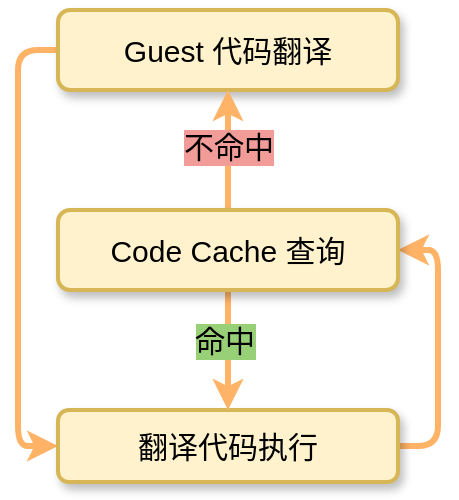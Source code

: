 <mxfile version="18.0.6" type="device"><diagram id="6A33YNNAumB7MYZeX0kF" name="第 1 页"><mxGraphModel dx="1422" dy="878" grid="1" gridSize="10" guides="1" tooltips="1" connect="1" arrows="1" fold="1" page="1" pageScale="1" pageWidth="1169" pageHeight="827" math="0" shadow="0"><root><mxCell id="0"/><mxCell id="1" parent="0"/><mxCell id="HFxFIARsH69i7TdEn2C6-12" style="edgeStyle=orthogonalEdgeStyle;shape=connector;rounded=1;orthogonalLoop=1;jettySize=auto;html=1;exitX=0;exitY=0.5;exitDx=0;exitDy=0;entryX=0;entryY=0.5;entryDx=0;entryDy=0;labelBackgroundColor=default;fontFamily=Helvetica;fontSize=15;fontColor=default;endArrow=classic;strokeColor=#FFB366;strokeWidth=3;" parent="1" source="HFxFIARsH69i7TdEn2C6-1" target="HFxFIARsH69i7TdEn2C6-2" edge="1"><mxGeometry relative="1" as="geometry"/></mxCell><mxCell id="HFxFIARsH69i7TdEn2C6-1" value="Guest 代码翻译" style="rounded=1;whiteSpace=wrap;html=1;fillColor=#fff2cc;strokeColor=#d6b656;fontSize=15;gradientColor=none;strokeWidth=2;glass=0;sketch=0;shadow=1;" parent="1" vertex="1"><mxGeometry x="300" y="120" width="170" height="40" as="geometry"/></mxCell><mxCell id="iTeyBW0bOgouw1GHGQvP-11" style="edgeStyle=orthogonalEdgeStyle;shape=connector;rounded=1;orthogonalLoop=1;jettySize=auto;html=1;exitX=1;exitY=0.5;exitDx=0;exitDy=0;labelBackgroundColor=default;fontFamily=Helvetica;fontSize=15;fontColor=default;endArrow=classic;strokeColor=#FFB366;strokeWidth=3;entryX=1;entryY=0.5;entryDx=0;entryDy=0;" parent="1" source="HFxFIARsH69i7TdEn2C6-2" target="iTeyBW0bOgouw1GHGQvP-1" edge="1"><mxGeometry relative="1" as="geometry"><mxPoint x="510" y="290" as="targetPoint"/></mxGeometry></mxCell><mxCell id="HFxFIARsH69i7TdEn2C6-2" value="翻译代码执行" style="rounded=1;whiteSpace=wrap;html=1;fillColor=#fff2cc;strokeColor=#d6b656;fontSize=15;gradientColor=none;strokeWidth=2;glass=0;sketch=0;shadow=1;" parent="1" vertex="1"><mxGeometry x="300" y="320" width="170" height="36" as="geometry"/></mxCell><mxCell id="iTeyBW0bOgouw1GHGQvP-6" style="shape=connector;rounded=1;orthogonalLoop=1;jettySize=auto;html=1;labelBackgroundColor=default;fontFamily=Helvetica;fontSize=15;fontColor=default;endArrow=classic;strokeColor=#FFB366;strokeWidth=3;entryX=0.5;entryY=1;entryDx=0;entryDy=0;" parent="1" source="iTeyBW0bOgouw1GHGQvP-1" target="HFxFIARsH69i7TdEn2C6-1" edge="1"><mxGeometry relative="1" as="geometry"><mxPoint x="360" y="110" as="targetPoint"/></mxGeometry></mxCell><mxCell id="iTeyBW0bOgouw1GHGQvP-7" value="不命中" style="edgeLabel;html=1;align=center;verticalAlign=middle;resizable=0;points=[];fontSize=15;fontFamily=Helvetica;fontColor=default;labelBackgroundColor=#F19C99;" parent="iTeyBW0bOgouw1GHGQvP-6" vertex="1" connectable="0"><mxGeometry x="0.07" y="-2" relative="1" as="geometry"><mxPoint x="-2" as="offset"/></mxGeometry></mxCell><mxCell id="iTeyBW0bOgouw1GHGQvP-8" style="edgeStyle=orthogonalEdgeStyle;shape=connector;rounded=1;orthogonalLoop=1;jettySize=auto;html=1;labelBackgroundColor=default;fontFamily=Helvetica;fontSize=15;fontColor=default;endArrow=classic;strokeColor=#FFB366;strokeWidth=3;" parent="1" source="iTeyBW0bOgouw1GHGQvP-1" target="HFxFIARsH69i7TdEn2C6-2" edge="1"><mxGeometry relative="1" as="geometry"/></mxCell><mxCell id="iTeyBW0bOgouw1GHGQvP-9" value="命中" style="edgeLabel;html=1;align=center;verticalAlign=middle;resizable=0;points=[];fontSize=15;fontFamily=Helvetica;fontColor=default;labelBackgroundColor=#97D077;" parent="iTeyBW0bOgouw1GHGQvP-8" vertex="1" connectable="0"><mxGeometry x="-0.183" y="-2" relative="1" as="geometry"><mxPoint as="offset"/></mxGeometry></mxCell><mxCell id="iTeyBW0bOgouw1GHGQvP-1" value="Code Cache 查询" style="rounded=1;whiteSpace=wrap;html=1;fillColor=#fff2cc;strokeColor=#d6b656;fontSize=15;gradientColor=none;strokeWidth=2;glass=0;sketch=0;shadow=1;" parent="1" vertex="1"><mxGeometry x="300" y="220" width="170" height="40" as="geometry"/></mxCell></root></mxGraphModel></diagram></mxfile>